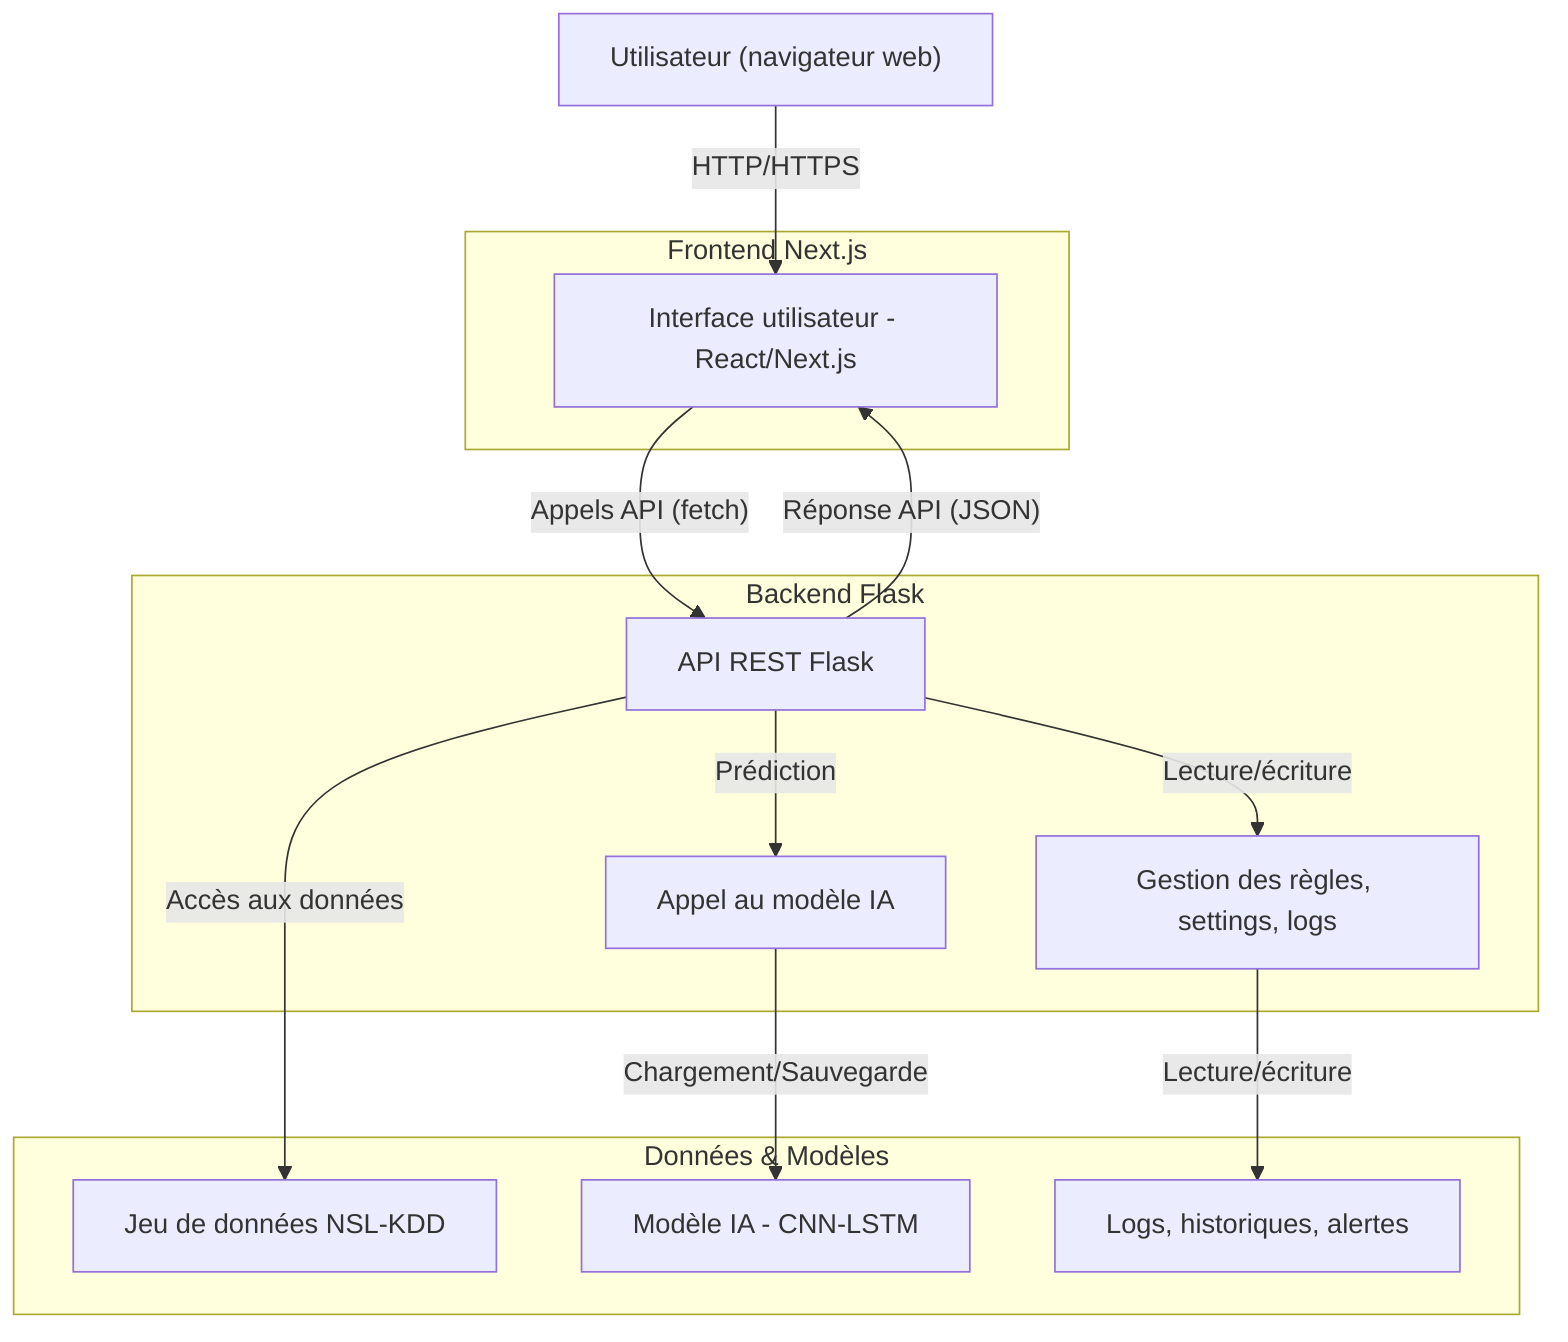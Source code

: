 flowchart TD

Utilisateur["Utilisateur (navigateur web)"]

subgraph Frontend [Frontend Next.js]
    F[Interface utilisateur - React/Next.js]
end

subgraph Backend [Backend Flask]
    B1[API REST Flask]
    B2[Gestion des règles, settings, logs]
    B3[Appel au modèle IA]
end

subgraph Donnees [Données & Modèles]
    D1[Jeu de données NSL-KDD]
    D2[Modèle IA - CNN-LSTM]
    D3[Logs, historiques, alertes]
end

Utilisateur -- HTTP/HTTPS --> F
F -- Appels API (fetch) --> B1
B1 -- "Lecture/écriture" --> B2
B1 -- "Prédiction" --> B3
B3 -- "Chargement/Sauvegarde" --> D2
B2 -- "Lecture/écriture" --> D3
B1 -- "Accès aux données" --> D1
B1 -- "Réponse API (JSON)" --> F